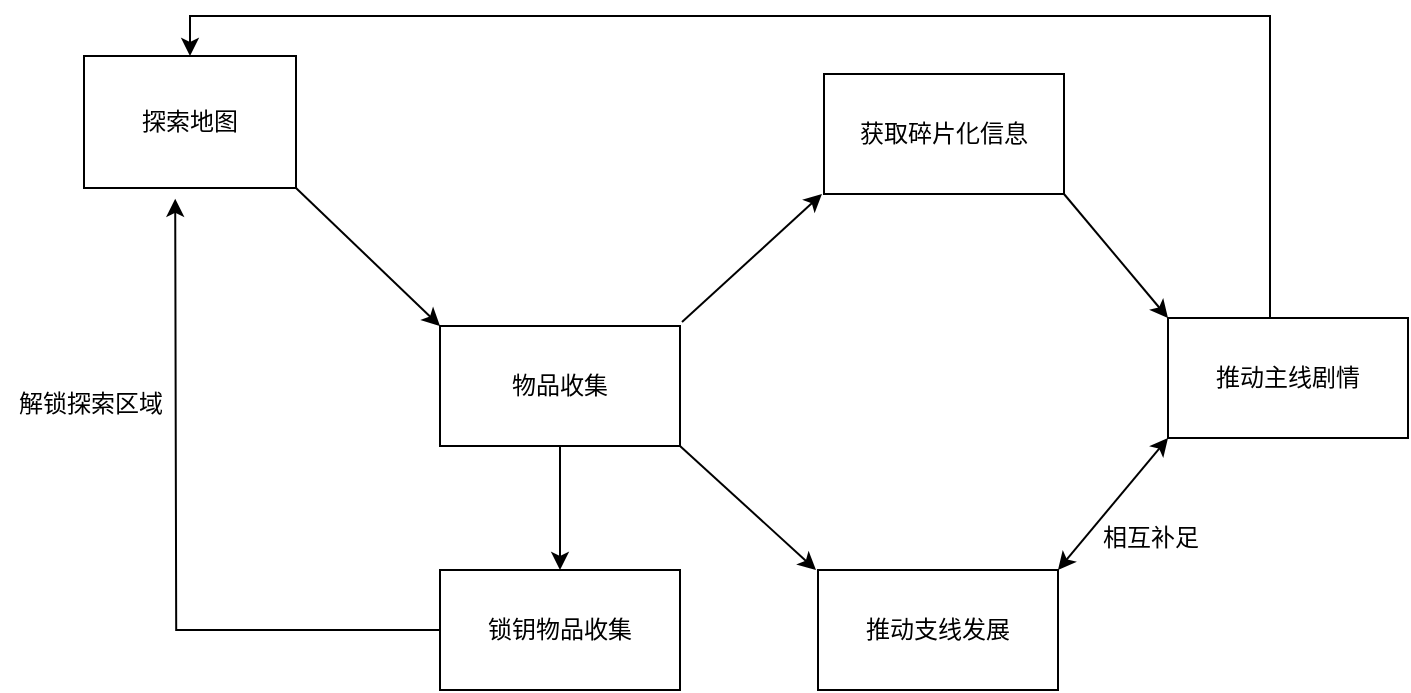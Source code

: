 <mxfile version="24.5.3" type="device">
  <diagram name="第 1 页" id="YLkwh1-Y1CM5E2V4HNq3">
    <mxGraphModel dx="1036" dy="614" grid="0" gridSize="10" guides="1" tooltips="1" connect="1" arrows="1" fold="1" page="0" pageScale="1" pageWidth="827" pageHeight="1169" math="0" shadow="0">
      <root>
        <mxCell id="0" />
        <mxCell id="1" parent="0" />
        <mxCell id="oBIcf1tNMKM2DOu713Vm-1" value="探索地图" style="rounded=0;whiteSpace=wrap;html=1;" vertex="1" parent="1">
          <mxGeometry x="152" y="230" width="106" height="66" as="geometry" />
        </mxCell>
        <mxCell id="oBIcf1tNMKM2DOu713Vm-10" value="" style="edgeStyle=orthogonalEdgeStyle;rounded=0;orthogonalLoop=1;jettySize=auto;html=1;" edge="1" parent="1" source="oBIcf1tNMKM2DOu713Vm-2" target="oBIcf1tNMKM2DOu713Vm-9">
          <mxGeometry relative="1" as="geometry" />
        </mxCell>
        <mxCell id="oBIcf1tNMKM2DOu713Vm-2" value="物品收集" style="rounded=0;whiteSpace=wrap;html=1;" vertex="1" parent="1">
          <mxGeometry x="330" y="365" width="120" height="60" as="geometry" />
        </mxCell>
        <mxCell id="oBIcf1tNMKM2DOu713Vm-4" value="" style="endArrow=classic;html=1;rounded=0;exitX=1;exitY=1;exitDx=0;exitDy=0;entryX=0;entryY=0;entryDx=0;entryDy=0;" edge="1" parent="1" source="oBIcf1tNMKM2DOu713Vm-1" target="oBIcf1tNMKM2DOu713Vm-2">
          <mxGeometry width="50" height="50" relative="1" as="geometry">
            <mxPoint x="260" y="306" as="sourcePoint" />
            <mxPoint x="321" y="364" as="targetPoint" />
          </mxGeometry>
        </mxCell>
        <mxCell id="oBIcf1tNMKM2DOu713Vm-5" value="获取碎片化信息" style="rounded=0;whiteSpace=wrap;html=1;" vertex="1" parent="1">
          <mxGeometry x="522" y="239" width="120" height="60" as="geometry" />
        </mxCell>
        <mxCell id="oBIcf1tNMKM2DOu713Vm-6" value="" style="endArrow=classic;html=1;rounded=0;" edge="1" parent="1">
          <mxGeometry width="50" height="50" relative="1" as="geometry">
            <mxPoint x="451" y="363" as="sourcePoint" />
            <mxPoint x="521" y="299" as="targetPoint" />
          </mxGeometry>
        </mxCell>
        <mxCell id="oBIcf1tNMKM2DOu713Vm-7" value="推动支线发展" style="rounded=0;whiteSpace=wrap;html=1;" vertex="1" parent="1">
          <mxGeometry x="519" y="487" width="120" height="60" as="geometry" />
        </mxCell>
        <mxCell id="oBIcf1tNMKM2DOu713Vm-8" value="" style="endArrow=classic;html=1;rounded=0;exitX=1;exitY=1;exitDx=0;exitDy=0;" edge="1" parent="1" source="oBIcf1tNMKM2DOu713Vm-2">
          <mxGeometry width="50" height="50" relative="1" as="geometry">
            <mxPoint x="457" y="429" as="sourcePoint" />
            <mxPoint x="518" y="487" as="targetPoint" />
          </mxGeometry>
        </mxCell>
        <mxCell id="oBIcf1tNMKM2DOu713Vm-11" style="edgeStyle=orthogonalEdgeStyle;rounded=0;orthogonalLoop=1;jettySize=auto;html=1;" edge="1" parent="1" source="oBIcf1tNMKM2DOu713Vm-9">
          <mxGeometry relative="1" as="geometry">
            <mxPoint x="197.6" y="301.4" as="targetPoint" />
          </mxGeometry>
        </mxCell>
        <mxCell id="oBIcf1tNMKM2DOu713Vm-9" value="锁钥物品收集" style="rounded=0;whiteSpace=wrap;html=1;" vertex="1" parent="1">
          <mxGeometry x="330" y="487" width="120" height="60" as="geometry" />
        </mxCell>
        <mxCell id="oBIcf1tNMKM2DOu713Vm-12" value="解锁探索区域" style="text;html=1;align=center;verticalAlign=middle;resizable=0;points=[];autosize=1;strokeColor=none;fillColor=none;" vertex="1" parent="1">
          <mxGeometry x="110" y="391" width="90" height="26" as="geometry" />
        </mxCell>
        <mxCell id="oBIcf1tNMKM2DOu713Vm-25" style="edgeStyle=orthogonalEdgeStyle;rounded=0;orthogonalLoop=1;jettySize=auto;html=1;entryX=0.5;entryY=0;entryDx=0;entryDy=0;" edge="1" parent="1" source="oBIcf1tNMKM2DOu713Vm-13" target="oBIcf1tNMKM2DOu713Vm-1">
          <mxGeometry relative="1" as="geometry">
            <Array as="points">
              <mxPoint x="745" y="210" />
              <mxPoint x="205" y="210" />
            </Array>
          </mxGeometry>
        </mxCell>
        <mxCell id="oBIcf1tNMKM2DOu713Vm-13" value="推动主线剧情" style="rounded=0;whiteSpace=wrap;html=1;" vertex="1" parent="1">
          <mxGeometry x="694" y="361" width="120" height="60" as="geometry" />
        </mxCell>
        <mxCell id="oBIcf1tNMKM2DOu713Vm-15" value="" style="endArrow=classic;startArrow=classic;html=1;rounded=0;entryX=0;entryY=1;entryDx=0;entryDy=0;exitX=1;exitY=0;exitDx=0;exitDy=0;" edge="1" parent="1" source="oBIcf1tNMKM2DOu713Vm-7" target="oBIcf1tNMKM2DOu713Vm-13">
          <mxGeometry width="50" height="50" relative="1" as="geometry">
            <mxPoint x="639" y="482" as="sourcePoint" />
            <mxPoint x="689" y="432" as="targetPoint" />
          </mxGeometry>
        </mxCell>
        <mxCell id="oBIcf1tNMKM2DOu713Vm-16" value="相互补足" style="text;html=1;align=center;verticalAlign=middle;resizable=0;points=[];autosize=1;strokeColor=none;fillColor=none;" vertex="1" parent="1">
          <mxGeometry x="652" y="458" width="66" height="26" as="geometry" />
        </mxCell>
        <mxCell id="oBIcf1tNMKM2DOu713Vm-17" value="" style="endArrow=classic;html=1;rounded=0;entryX=0;entryY=0;entryDx=0;entryDy=0;exitX=1;exitY=1;exitDx=0;exitDy=0;" edge="1" parent="1" source="oBIcf1tNMKM2DOu713Vm-5" target="oBIcf1tNMKM2DOu713Vm-13">
          <mxGeometry width="50" height="50" relative="1" as="geometry">
            <mxPoint x="665" y="212" as="sourcePoint" />
            <mxPoint x="715" y="162" as="targetPoint" />
          </mxGeometry>
        </mxCell>
      </root>
    </mxGraphModel>
  </diagram>
</mxfile>
